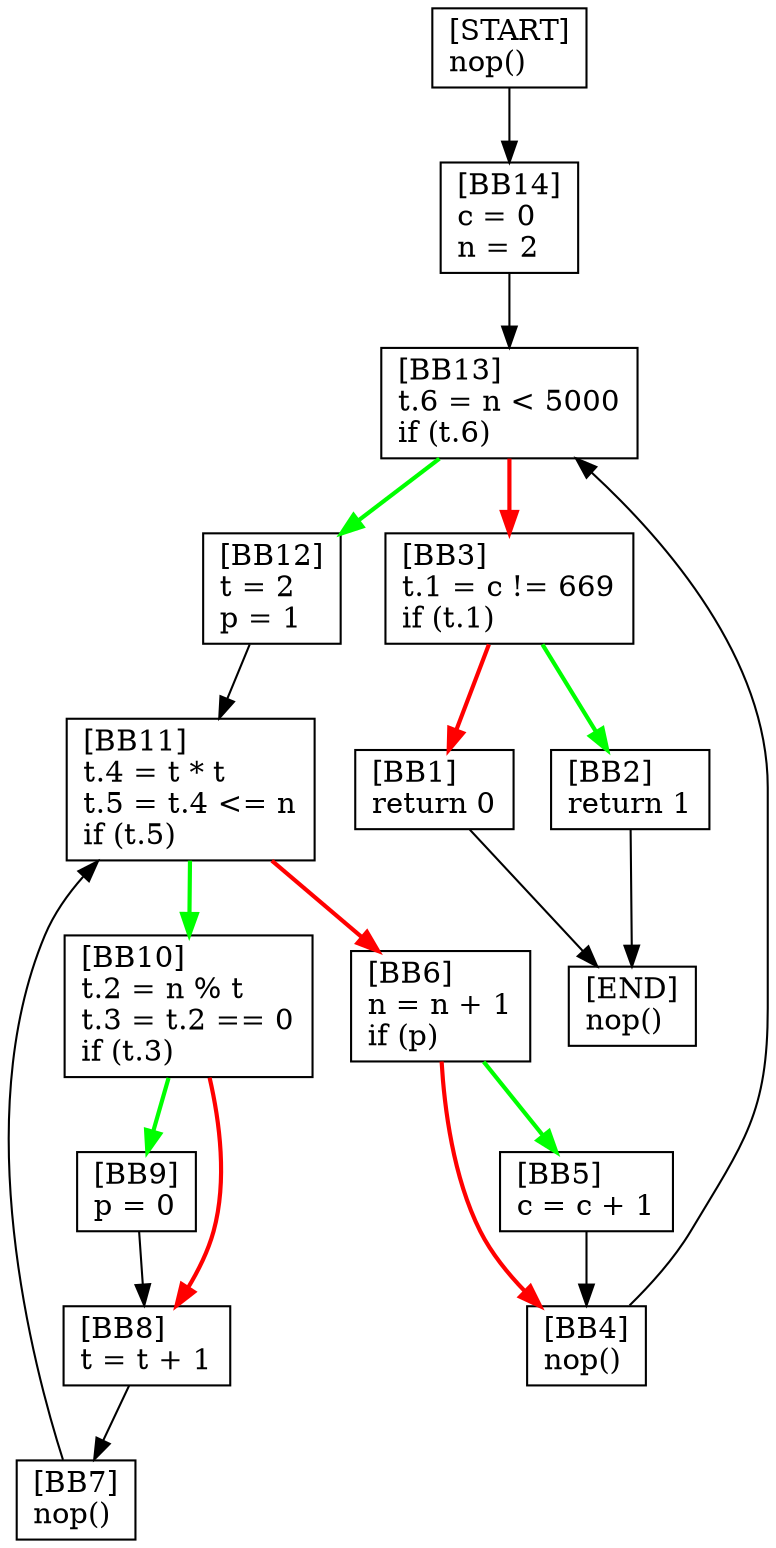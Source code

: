digraph {
  node [shape=box]
  BB14 [label="[BB14]\lc = 0\ln = 2\l"];
  BB13 [label="[BB13]\lt.6 = n < 5000\lif (t.6)\l"];
  BB12 [label="[BB12]\lt = 2\lp = 1\l"];
  BB11 [label="[BB11]\lt.4 = t * t\lt.5 = t.4 <= n\lif (t.5)\l"];
  BB10 [label="[BB10]\lt.2 = n % t\lt.3 = t.2 == 0\lif (t.3)\l"];
  BB9 [label="[BB9]\lp = 0\l"];
  BB8 [label="[BB8]\lt = t + 1\l"];
  BB7 [label="[BB7]\lnop()\l"];
  BB6 [label="[BB6]\ln = n + 1\lif (p)\l"];
  BB1 [label="[BB1]\lreturn 0\l"];
  START [label="[START]\lnop()\l"];
  END [label="[END]\lnop()\l"];
  BB2 [label="[BB2]\lreturn 1\l"];
  BB3 [label="[BB3]\lt.1 = c != 669\lif (t.1)\l"];
  BB4 [label="[BB4]\lnop()\l"];
  BB5 [label="[BB5]\lc = c + 1\l"];
  BB6 -> BB4 [color=red, penwidth=2];
  BB10 -> BB8 [color=red, penwidth=2];
  BB3 -> BB1 [color=red, penwidth=2];
  BB7 -> BB11;
  BB3 -> BB2 [color=green, penwidth=2];
  BB9 -> BB8;
  BB11 -> BB10 [color=green, penwidth=2];
  BB13 -> BB12 [color=green, penwidth=2];
  BB6 -> BB5 [color=green, penwidth=2];
  BB2 -> END;
  BB8 -> BB7;
  BB10 -> BB9 [color=green, penwidth=2];
  BB5 -> BB4;
  BB12 -> BB11;
  BB13 -> BB3 [color=red, penwidth=2];
  START -> BB14;
  BB14 -> BB13;
  BB1 -> END;
  BB11 -> BB6 [color=red, penwidth=2];
  BB4 -> BB13;
}
